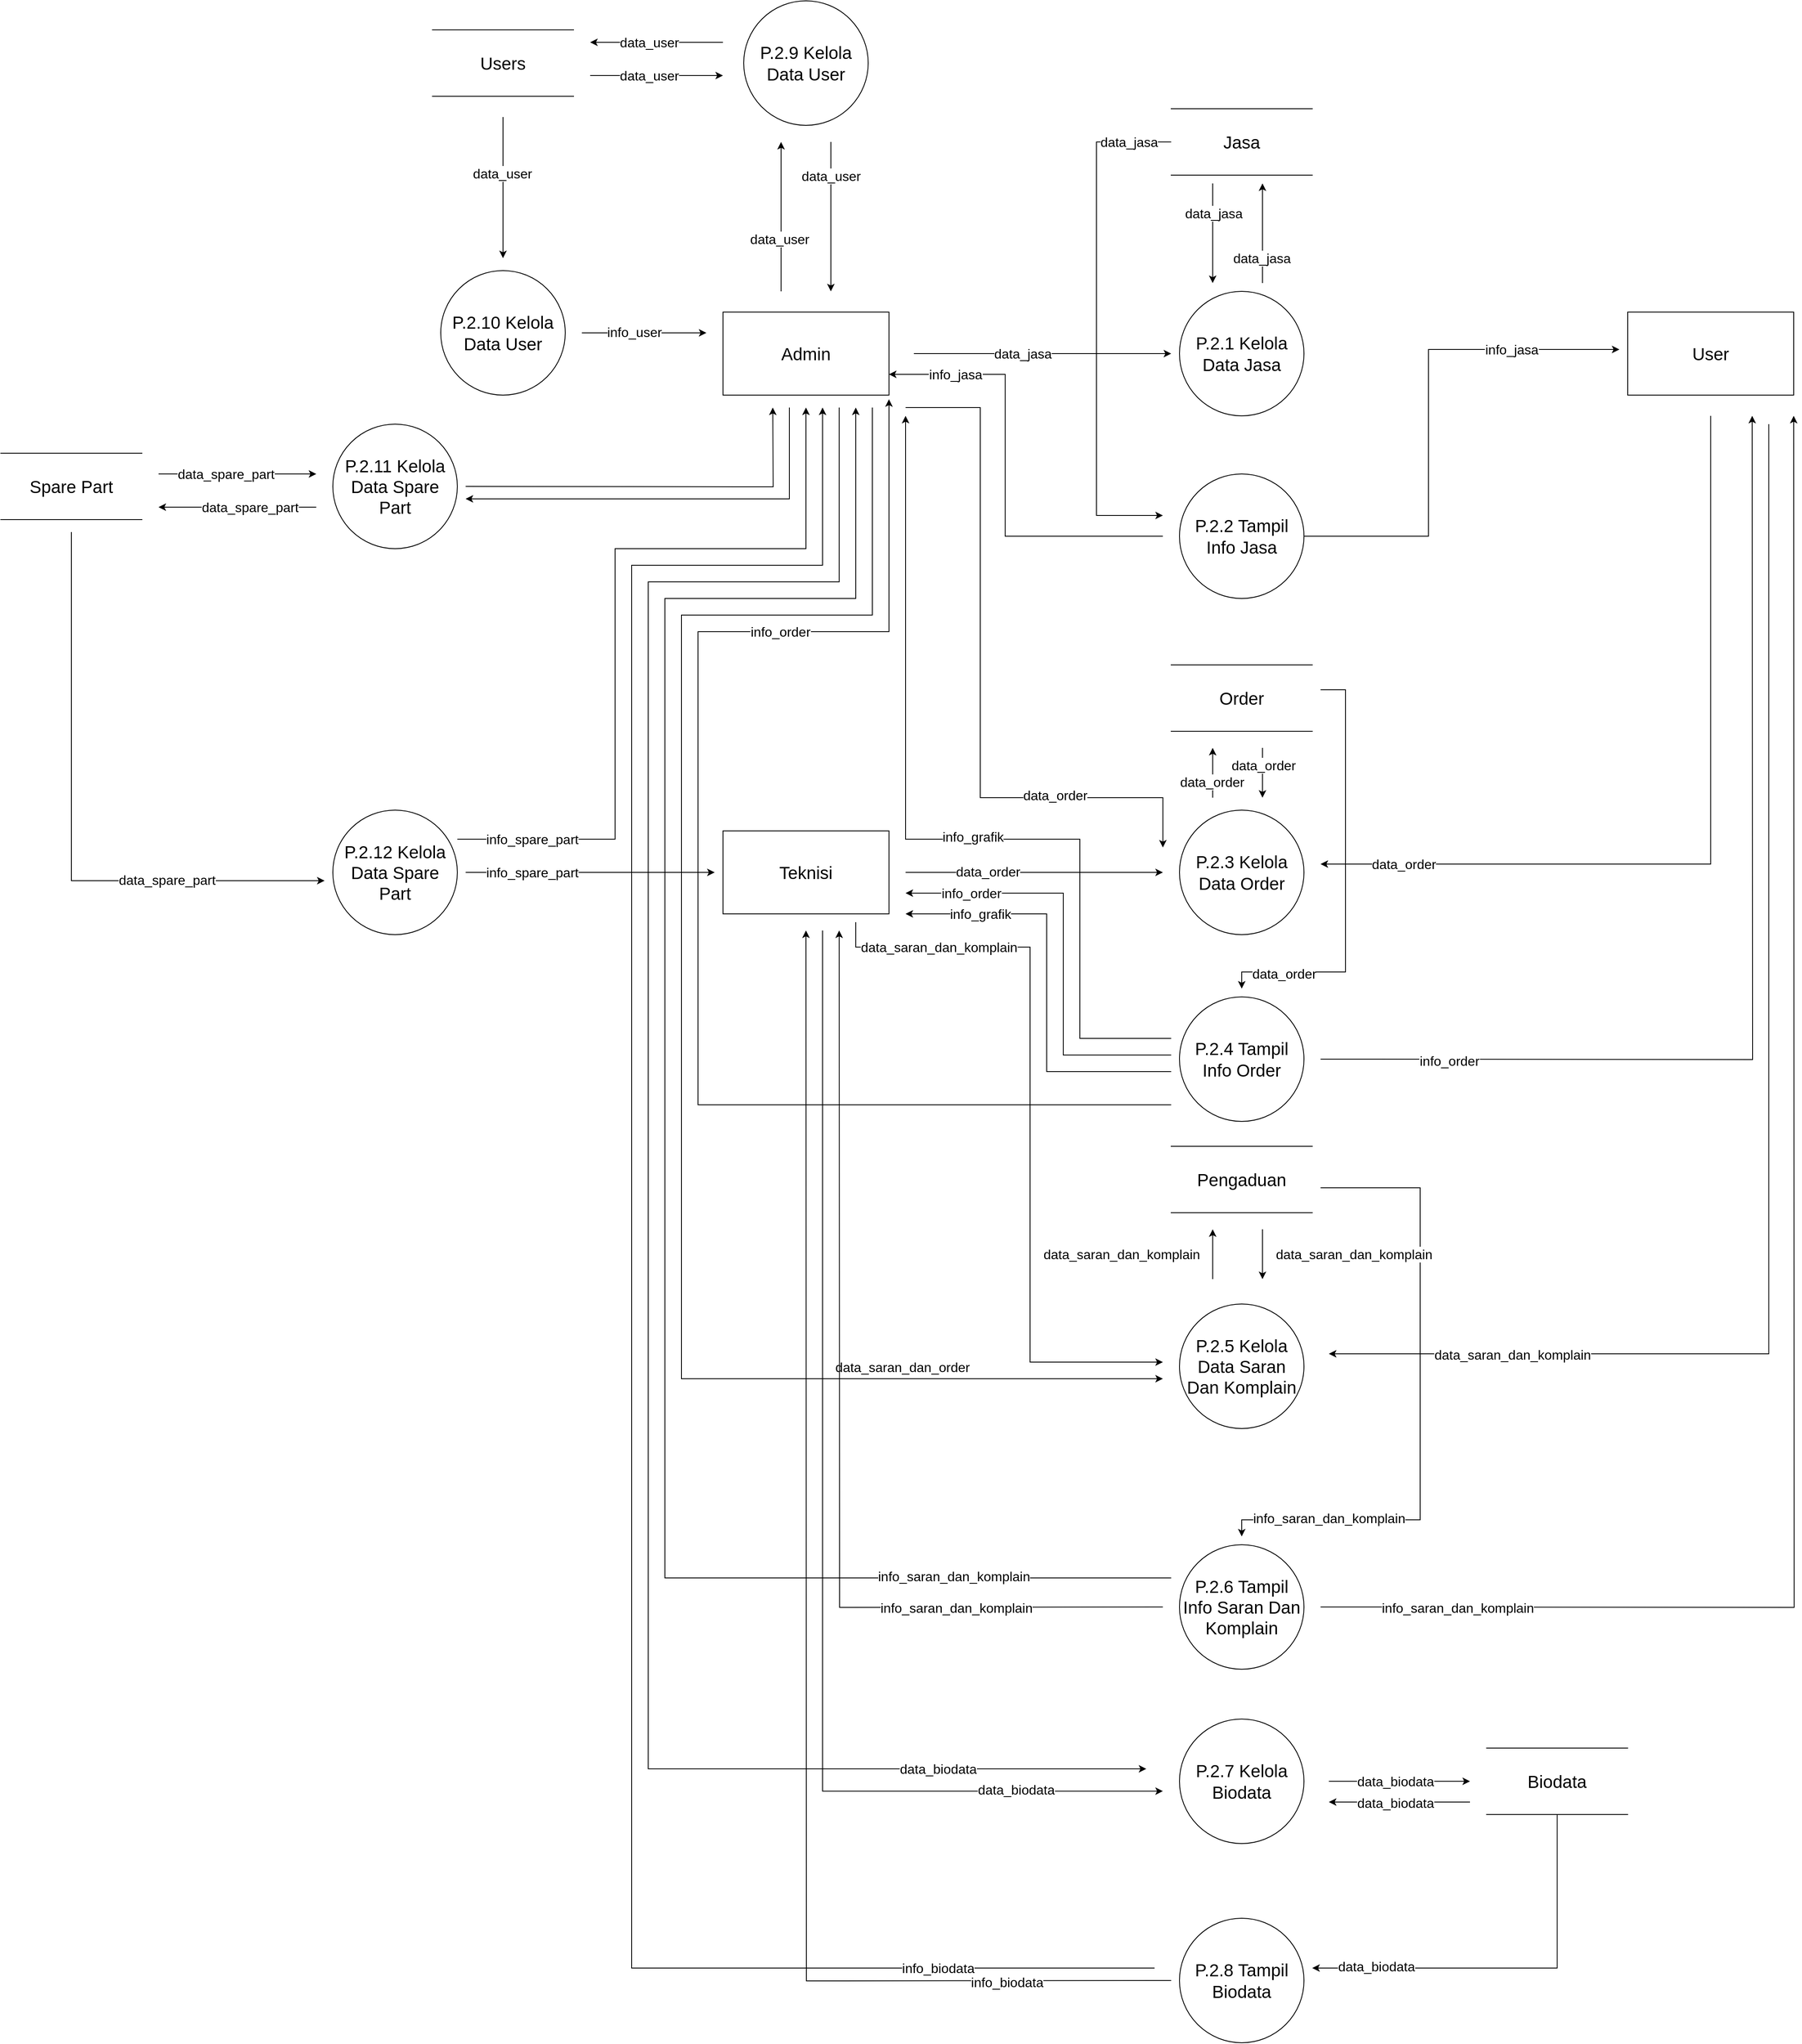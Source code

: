 <mxfile version="14.6.6" type="device"><diagram id="w1Unh3lNrorWxXxB8tH-" name="Page-1"><mxGraphModel dx="2076" dy="1160" grid="1" gridSize="10" guides="1" tooltips="1" connect="1" arrows="1" fold="1" page="1" pageScale="1" pageWidth="3300" pageHeight="4681" math="0" shadow="0"><root><mxCell id="0"/><mxCell id="1" parent="0"/><mxCell id="UuaKGJRlWuBOhAWA-Xh8-10" style="edgeStyle=orthogonalEdgeStyle;rounded=0;orthogonalLoop=1;jettySize=auto;html=1;fontSize=21;" parent="1" edge="1"><mxGeometry relative="1" as="geometry"><mxPoint x="1630" y="1115" as="targetPoint"/><mxPoint x="1320" y="1115" as="sourcePoint"/></mxGeometry></mxCell><mxCell id="UuaKGJRlWuBOhAWA-Xh8-11" value="data_jasa" style="edgeLabel;html=1;align=center;verticalAlign=middle;resizable=0;points=[];fontSize=16;" parent="UuaKGJRlWuBOhAWA-Xh8-10" vertex="1" connectable="0"><mxGeometry x="-0.294" y="-5" relative="1" as="geometry"><mxPoint x="21" y="-5" as="offset"/></mxGeometry></mxCell><mxCell id="jmtIPmlPyoYbg2oE39mg-22" style="edgeStyle=orthogonalEdgeStyle;rounded=0;orthogonalLoop=1;jettySize=auto;html=1;fontSize=16;" parent="1" edge="1"><mxGeometry relative="1" as="geometry"><mxPoint x="1620" y="1710" as="targetPoint"/><mxPoint x="1310" y="1180" as="sourcePoint"/><Array as="points"><mxPoint x="1400" y="1180"/><mxPoint x="1400" y="1650"/><mxPoint x="1620" y="1650"/></Array></mxGeometry></mxCell><mxCell id="jmtIPmlPyoYbg2oE39mg-23" value="data_order" style="edgeLabel;html=1;align=center;verticalAlign=middle;resizable=0;points=[];fontSize=16;" parent="jmtIPmlPyoYbg2oE39mg-22" vertex="1" connectable="0"><mxGeometry x="0.504" y="3" relative="1" as="geometry"><mxPoint x="18" as="offset"/></mxGeometry></mxCell><mxCell id="socjfnnnrOsSq2koSRuH-10" style="edgeStyle=orthogonalEdgeStyle;rounded=0;orthogonalLoop=1;jettySize=auto;html=1;fontSize=16;" parent="1" edge="1"><mxGeometry relative="1" as="geometry"><mxPoint x="1160" y="860" as="targetPoint"/><mxPoint x="1160" y="1040" as="sourcePoint"/></mxGeometry></mxCell><mxCell id="socjfnnnrOsSq2koSRuH-19" value="data_user" style="edgeLabel;html=1;align=center;verticalAlign=middle;resizable=0;points=[];fontSize=16;" parent="socjfnnnrOsSq2koSRuH-10" vertex="1" connectable="0"><mxGeometry x="-0.298" y="2" relative="1" as="geometry"><mxPoint as="offset"/></mxGeometry></mxCell><mxCell id="iPuf5PxbCSKWWS8DjYKo-8" style="edgeStyle=orthogonalEdgeStyle;rounded=0;orthogonalLoop=1;jettySize=auto;html=1;" edge="1" parent="1"><mxGeometry relative="1" as="geometry"><mxPoint x="780" y="1290" as="targetPoint"/><mxPoint x="1170" y="1180" as="sourcePoint"/><Array as="points"><mxPoint x="1170" y="1290"/></Array></mxGeometry></mxCell><mxCell id="UuaKGJRlWuBOhAWA-Xh8-1" value="Admin" style="rounded=0;whiteSpace=wrap;html=1;fontSize=21;" parent="1" vertex="1"><mxGeometry x="1090" y="1065" width="200" height="100" as="geometry"/></mxCell><mxCell id="jmtIPmlPyoYbg2oE39mg-12" style="edgeStyle=orthogonalEdgeStyle;rounded=0;orthogonalLoop=1;jettySize=auto;html=1;fontSize=16;" parent="1" edge="1"><mxGeometry relative="1" as="geometry"><mxPoint x="1620" y="1740" as="targetPoint"/><mxPoint x="1310" y="1740" as="sourcePoint"/></mxGeometry></mxCell><mxCell id="jmtIPmlPyoYbg2oE39mg-13" value="data_order" style="edgeLabel;html=1;align=center;verticalAlign=middle;resizable=0;points=[];fontSize=16;" parent="jmtIPmlPyoYbg2oE39mg-12" vertex="1" connectable="0"><mxGeometry x="-0.366" y="1" relative="1" as="geometry"><mxPoint as="offset"/></mxGeometry></mxCell><mxCell id="jmtIPmlPyoYbg2oE39mg-34" style="edgeStyle=orthogonalEdgeStyle;rounded=0;orthogonalLoop=1;jettySize=auto;html=1;fontSize=16;" parent="1" edge="1"><mxGeometry relative="1" as="geometry"><mxPoint x="1620" y="2330" as="targetPoint"/><mxPoint x="1250" y="1800" as="sourcePoint"/><Array as="points"><mxPoint x="1250" y="1800"/><mxPoint x="1250" y="1830"/><mxPoint x="1460" y="1830"/><mxPoint x="1460" y="2330"/></Array></mxGeometry></mxCell><mxCell id="jmtIPmlPyoYbg2oE39mg-35" value="data_saran_dan_komplain" style="edgeLabel;html=1;align=center;verticalAlign=middle;resizable=0;points=[];fontSize=16;" parent="jmtIPmlPyoYbg2oE39mg-34" vertex="1" connectable="0"><mxGeometry x="0.776" y="3" relative="1" as="geometry"><mxPoint x="-169" y="-497" as="offset"/></mxGeometry></mxCell><mxCell id="jmtIPmlPyoYbg2oE39mg-59" style="edgeStyle=orthogonalEdgeStyle;rounded=0;orthogonalLoop=1;jettySize=auto;html=1;fontSize=15;" parent="1" edge="1"><mxGeometry relative="1" as="geometry"><mxPoint x="1620" y="2846.857" as="targetPoint"/><mxPoint x="1210" y="1810" as="sourcePoint"/><Array as="points"><mxPoint x="1210" y="2847"/></Array></mxGeometry></mxCell><mxCell id="jmtIPmlPyoYbg2oE39mg-60" value="data_biodata" style="edgeLabel;html=1;align=center;verticalAlign=middle;resizable=0;points=[];fontSize=16;" parent="jmtIPmlPyoYbg2oE39mg-59" vertex="1" connectable="0"><mxGeometry x="0.755" y="2" relative="1" as="geometry"><mxPoint as="offset"/></mxGeometry></mxCell><mxCell id="UuaKGJRlWuBOhAWA-Xh8-2" value="Teknisi" style="rounded=0;whiteSpace=wrap;html=1;fontSize=21;" parent="1" vertex="1"><mxGeometry x="1090" y="1690" width="200" height="100" as="geometry"/></mxCell><mxCell id="jmtIPmlPyoYbg2oE39mg-16" style="edgeStyle=orthogonalEdgeStyle;rounded=0;orthogonalLoop=1;jettySize=auto;html=1;fontSize=16;" parent="1" edge="1"><mxGeometry relative="1" as="geometry"><mxPoint x="1810" y="1730" as="targetPoint"/><mxPoint x="2280" y="1190" as="sourcePoint"/><Array as="points"><mxPoint x="2280" y="1730"/><mxPoint x="1820" y="1730"/></Array></mxGeometry></mxCell><mxCell id="jmtIPmlPyoYbg2oE39mg-17" value="data_order" style="edgeLabel;html=1;align=center;verticalAlign=middle;resizable=0;points=[];fontSize=16;" parent="jmtIPmlPyoYbg2oE39mg-16" vertex="1" connectable="0"><mxGeometry x="0.826" y="3" relative="1" as="geometry"><mxPoint x="12" y="-3" as="offset"/></mxGeometry></mxCell><mxCell id="jmtIPmlPyoYbg2oE39mg-32" style="edgeStyle=orthogonalEdgeStyle;rounded=0;orthogonalLoop=1;jettySize=auto;html=1;fontSize=16;" parent="1" edge="1"><mxGeometry relative="1" as="geometry"><mxPoint x="1820" y="2320" as="targetPoint"/><mxPoint x="2350" y="1200" as="sourcePoint"/><Array as="points"><mxPoint x="2350" y="2320"/></Array></mxGeometry></mxCell><mxCell id="jmtIPmlPyoYbg2oE39mg-33" value="data_saran_dan_komplain" style="edgeLabel;html=1;align=center;verticalAlign=middle;resizable=0;points=[];fontSize=16;" parent="jmtIPmlPyoYbg2oE39mg-32" vertex="1" connectable="0"><mxGeometry x="0.732" y="1" relative="1" as="geometry"><mxPoint as="offset"/></mxGeometry></mxCell><mxCell id="UuaKGJRlWuBOhAWA-Xh8-3" value="User" style="rounded=0;whiteSpace=wrap;html=1;fontSize=21;" parent="1" vertex="1"><mxGeometry x="2180" y="1065" width="200" height="100" as="geometry"/></mxCell><mxCell id="UuaKGJRlWuBOhAWA-Xh8-4" value="P.2.1 Kelola Data Jasa" style="ellipse;whiteSpace=wrap;html=1;aspect=fixed;fontSize=21;" parent="1" vertex="1"><mxGeometry x="1640" y="1040" width="150" height="150" as="geometry"/></mxCell><mxCell id="UuaKGJRlWuBOhAWA-Xh8-6" style="edgeStyle=orthogonalEdgeStyle;rounded=0;orthogonalLoop=1;jettySize=auto;html=1;fontSize=21;" parent="1" edge="1"><mxGeometry relative="1" as="geometry"><mxPoint x="1680" y="1030" as="targetPoint"/><mxPoint x="1680" y="910" as="sourcePoint"/></mxGeometry></mxCell><mxCell id="UuaKGJRlWuBOhAWA-Xh8-7" value="&lt;font style=&quot;font-size: 16px;&quot;&gt;data_jasa&lt;/font&gt;" style="edgeLabel;html=1;align=center;verticalAlign=middle;resizable=0;points=[];fontSize=16;" parent="UuaKGJRlWuBOhAWA-Xh8-6" vertex="1" connectable="0"><mxGeometry x="-0.401" y="1" relative="1" as="geometry"><mxPoint as="offset"/></mxGeometry></mxCell><mxCell id="UuaKGJRlWuBOhAWA-Xh8-16" style="edgeStyle=orthogonalEdgeStyle;rounded=0;orthogonalLoop=1;jettySize=auto;html=1;fontSize=21;" parent="1" source="UuaKGJRlWuBOhAWA-Xh8-5" edge="1"><mxGeometry relative="1" as="geometry"><mxPoint x="1620" y="1310" as="targetPoint"/><Array as="points"><mxPoint x="1540" y="860"/><mxPoint x="1540" y="1310"/></Array></mxGeometry></mxCell><mxCell id="UuaKGJRlWuBOhAWA-Xh8-17" value="data_jasa" style="edgeLabel;html=1;align=center;verticalAlign=middle;resizable=0;points=[];fontSize=16;" parent="UuaKGJRlWuBOhAWA-Xh8-16" vertex="1" connectable="0"><mxGeometry x="-0.774" y="1" relative="1" as="geometry"><mxPoint x="19" y="-1" as="offset"/></mxGeometry></mxCell><mxCell id="UuaKGJRlWuBOhAWA-Xh8-5" value="Jasa" style="shape=partialRectangle;whiteSpace=wrap;html=1;left=0;right=0;fillColor=none;fontSize=21;" parent="1" vertex="1"><mxGeometry x="1630" y="820" width="170" height="80" as="geometry"/></mxCell><mxCell id="UuaKGJRlWuBOhAWA-Xh8-8" style="edgeStyle=orthogonalEdgeStyle;rounded=0;orthogonalLoop=1;jettySize=auto;html=1;fontSize=21;" parent="1" edge="1"><mxGeometry relative="1" as="geometry"><mxPoint x="1740" y="910.0" as="targetPoint"/><mxPoint x="1740" y="1030" as="sourcePoint"/></mxGeometry></mxCell><mxCell id="UuaKGJRlWuBOhAWA-Xh8-9" value="&lt;font style=&quot;font-size: 16px;&quot;&gt;data_jasa&lt;/font&gt;" style="edgeLabel;html=1;align=center;verticalAlign=middle;resizable=0;points=[];fontSize=16;" parent="UuaKGJRlWuBOhAWA-Xh8-8" vertex="1" connectable="0"><mxGeometry x="-0.401" y="1" relative="1" as="geometry"><mxPoint y="6" as="offset"/></mxGeometry></mxCell><mxCell id="UuaKGJRlWuBOhAWA-Xh8-14" style="edgeStyle=orthogonalEdgeStyle;rounded=0;orthogonalLoop=1;jettySize=auto;html=1;fontSize=21;entryX=1;entryY=0.75;entryDx=0;entryDy=0;" parent="1" target="UuaKGJRlWuBOhAWA-Xh8-1" edge="1"><mxGeometry relative="1" as="geometry"><mxPoint x="1300" y="1140" as="targetPoint"/><mxPoint x="1620" y="1335" as="sourcePoint"/><Array as="points"><mxPoint x="1430" y="1335"/><mxPoint x="1430" y="1140"/></Array></mxGeometry></mxCell><mxCell id="UuaKGJRlWuBOhAWA-Xh8-15" value="info_jasa" style="edgeLabel;html=1;align=center;verticalAlign=middle;resizable=0;points=[];fontSize=16;" parent="UuaKGJRlWuBOhAWA-Xh8-14" vertex="1" connectable="0"><mxGeometry x="-0.64" y="-3" relative="1" as="geometry"><mxPoint x="-156" y="-192" as="offset"/></mxGeometry></mxCell><mxCell id="jmtIPmlPyoYbg2oE39mg-1" style="edgeStyle=orthogonalEdgeStyle;rounded=0;orthogonalLoop=1;jettySize=auto;html=1;" parent="1" source="UuaKGJRlWuBOhAWA-Xh8-13" edge="1"><mxGeometry relative="1" as="geometry"><mxPoint x="2170" y="1110" as="targetPoint"/><Array as="points"><mxPoint x="1940" y="1335"/><mxPoint x="1940" y="1110"/></Array></mxGeometry></mxCell><mxCell id="jmtIPmlPyoYbg2oE39mg-2" value="info_jasa" style="edgeLabel;html=1;align=center;verticalAlign=middle;resizable=0;points=[];fontSize=16;" parent="jmtIPmlPyoYbg2oE39mg-1" vertex="1" connectable="0"><mxGeometry x="0.526" relative="1" as="geometry"><mxPoint x="13" as="offset"/></mxGeometry></mxCell><mxCell id="UuaKGJRlWuBOhAWA-Xh8-13" value="P.2.2 Tampil Info Jasa" style="ellipse;whiteSpace=wrap;html=1;aspect=fixed;fontSize=21;" parent="1" vertex="1"><mxGeometry x="1640" y="1260" width="150" height="150" as="geometry"/></mxCell><mxCell id="jmtIPmlPyoYbg2oE39mg-7" style="edgeStyle=orthogonalEdgeStyle;rounded=0;orthogonalLoop=1;jettySize=auto;html=1;fontSize=16;" parent="1" edge="1"><mxGeometry relative="1" as="geometry"><mxPoint x="1680" y="1590" as="targetPoint"/><mxPoint x="1680" y="1650" as="sourcePoint"/></mxGeometry></mxCell><mxCell id="jmtIPmlPyoYbg2oE39mg-9" value="data_order" style="edgeLabel;html=1;align=center;verticalAlign=middle;resizable=0;points=[];fontSize=16;" parent="jmtIPmlPyoYbg2oE39mg-7" vertex="1" connectable="0"><mxGeometry x="0.181" y="1" relative="1" as="geometry"><mxPoint y="16" as="offset"/></mxGeometry></mxCell><mxCell id="jmtIPmlPyoYbg2oE39mg-4" value="P.2.3 Kelola Data Order" style="ellipse;whiteSpace=wrap;html=1;aspect=fixed;fontSize=21;" parent="1" vertex="1"><mxGeometry x="1640" y="1665" width="150" height="150" as="geometry"/></mxCell><mxCell id="jmtIPmlPyoYbg2oE39mg-30" style="edgeStyle=orthogonalEdgeStyle;rounded=0;orthogonalLoop=1;jettySize=auto;html=1;fontSize=16;" parent="1" edge="1"><mxGeometry relative="1" as="geometry"><mxPoint x="1715" y="1880" as="targetPoint"/><mxPoint x="1810" y="1520" as="sourcePoint"/><Array as="points"><mxPoint x="1840" y="1520"/><mxPoint x="1840" y="1860"/><mxPoint x="1715" y="1860"/></Array></mxGeometry></mxCell><mxCell id="jmtIPmlPyoYbg2oE39mg-31" value="data_order" style="edgeLabel;html=1;align=center;verticalAlign=middle;resizable=0;points=[];fontSize=16;" parent="jmtIPmlPyoYbg2oE39mg-30" vertex="1" connectable="0"><mxGeometry x="0.727" y="2" relative="1" as="geometry"><mxPoint as="offset"/></mxGeometry></mxCell><mxCell id="jmtIPmlPyoYbg2oE39mg-6" value="Order" style="shape=partialRectangle;whiteSpace=wrap;html=1;left=0;right=0;fillColor=none;fontSize=21;" parent="1" vertex="1"><mxGeometry x="1630" y="1490" width="170" height="80" as="geometry"/></mxCell><mxCell id="jmtIPmlPyoYbg2oE39mg-8" style="edgeStyle=orthogonalEdgeStyle;rounded=0;orthogonalLoop=1;jettySize=auto;html=1;fontSize=16;" parent="1" edge="1"><mxGeometry relative="1" as="geometry"><mxPoint x="1740" y="1650" as="targetPoint"/><mxPoint x="1740" y="1590" as="sourcePoint"/></mxGeometry></mxCell><mxCell id="jmtIPmlPyoYbg2oE39mg-10" value="data_order" style="edgeLabel;html=1;align=center;verticalAlign=middle;resizable=0;points=[];fontSize=16;" parent="jmtIPmlPyoYbg2oE39mg-8" vertex="1" connectable="0"><mxGeometry x="-0.715" y="1" relative="1" as="geometry"><mxPoint y="12" as="offset"/></mxGeometry></mxCell><mxCell id="jmtIPmlPyoYbg2oE39mg-14" style="edgeStyle=orthogonalEdgeStyle;rounded=0;orthogonalLoop=1;jettySize=auto;html=1;fontSize=16;" parent="1" edge="1"><mxGeometry relative="1" as="geometry"><mxPoint x="1630" y="1960" as="sourcePoint"/><mxPoint x="1310" y="1765" as="targetPoint"/><Array as="points"><mxPoint x="1630" y="1960"/><mxPoint x="1500" y="1960"/><mxPoint x="1500" y="1765"/></Array></mxGeometry></mxCell><mxCell id="jmtIPmlPyoYbg2oE39mg-15" value="info_order" style="edgeLabel;html=1;align=center;verticalAlign=middle;resizable=0;points=[];fontSize=16;" parent="jmtIPmlPyoYbg2oE39mg-14" vertex="1" connectable="0"><mxGeometry x="0.826" relative="1" as="geometry"><mxPoint x="34" as="offset"/></mxGeometry></mxCell><mxCell id="jmtIPmlPyoYbg2oE39mg-18" style="edgeStyle=orthogonalEdgeStyle;rounded=0;orthogonalLoop=1;jettySize=auto;html=1;fontSize=16;" parent="1" edge="1"><mxGeometry relative="1" as="geometry"><mxPoint x="2330" y="1190" as="targetPoint"/><mxPoint x="1810" y="1965" as="sourcePoint"/></mxGeometry></mxCell><mxCell id="jmtIPmlPyoYbg2oE39mg-19" value="info_order" style="edgeLabel;html=1;align=center;verticalAlign=middle;resizable=0;points=[];fontSize=16;" parent="jmtIPmlPyoYbg2oE39mg-18" vertex="1" connectable="0"><mxGeometry x="-0.761" y="-2" relative="1" as="geometry"><mxPoint as="offset"/></mxGeometry></mxCell><mxCell id="jmtIPmlPyoYbg2oE39mg-20" style="edgeStyle=orthogonalEdgeStyle;rounded=0;orthogonalLoop=1;jettySize=auto;html=1;fontSize=16;" parent="1" edge="1"><mxGeometry relative="1" as="geometry"><mxPoint x="1290" y="1170" as="targetPoint"/><mxPoint x="1630" y="2020" as="sourcePoint"/><Array as="points"><mxPoint x="1060" y="2020"/><mxPoint x="1060" y="1450"/><mxPoint x="1290" y="1450"/><mxPoint x="1290" y="1180"/></Array></mxGeometry></mxCell><mxCell id="jmtIPmlPyoYbg2oE39mg-21" value="info_order" style="edgeLabel;html=1;align=center;verticalAlign=middle;resizable=0;points=[];fontSize=16;" parent="jmtIPmlPyoYbg2oE39mg-20" vertex="1" connectable="0"><mxGeometry x="0.501" relative="1" as="geometry"><mxPoint as="offset"/></mxGeometry></mxCell><mxCell id="iPuf5PxbCSKWWS8DjYKo-21" style="edgeStyle=orthogonalEdgeStyle;rounded=0;orthogonalLoop=1;jettySize=auto;html=1;fontSize=16;" edge="1" parent="1"><mxGeometry relative="1" as="geometry"><mxPoint x="1310" y="1790" as="targetPoint"/><mxPoint x="1630" y="1980" as="sourcePoint"/><Array as="points"><mxPoint x="1480" y="1980"/><mxPoint x="1480" y="1790"/></Array></mxGeometry></mxCell><mxCell id="iPuf5PxbCSKWWS8DjYKo-22" value="info_grafik" style="edgeLabel;html=1;align=center;verticalAlign=middle;resizable=0;points=[];fontSize=16;" vertex="1" connectable="0" parent="iPuf5PxbCSKWWS8DjYKo-21"><mxGeometry x="0.559" relative="1" as="geometry"><mxPoint x="-23" as="offset"/></mxGeometry></mxCell><mxCell id="iPuf5PxbCSKWWS8DjYKo-23" style="edgeStyle=orthogonalEdgeStyle;rounded=0;orthogonalLoop=1;jettySize=auto;html=1;fontSize=16;" edge="1" parent="1"><mxGeometry relative="1" as="geometry"><mxPoint x="1310" y="1190" as="targetPoint"/><mxPoint x="1630" y="1940" as="sourcePoint"/><Array as="points"><mxPoint x="1520" y="1940"/><mxPoint x="1520" y="1700"/><mxPoint x="1310" y="1700"/></Array></mxGeometry></mxCell><mxCell id="iPuf5PxbCSKWWS8DjYKo-24" value="info_grafik" style="edgeLabel;html=1;align=center;verticalAlign=middle;resizable=0;points=[];fontSize=16;" vertex="1" connectable="0" parent="iPuf5PxbCSKWWS8DjYKo-23"><mxGeometry x="-0.051" y="-3" relative="1" as="geometry"><mxPoint x="28" as="offset"/></mxGeometry></mxCell><mxCell id="jmtIPmlPyoYbg2oE39mg-11" value="P.2.4 Tampil Info Order" style="ellipse;whiteSpace=wrap;html=1;aspect=fixed;fontSize=21;" parent="1" vertex="1"><mxGeometry x="1640" y="1890" width="150" height="150" as="geometry"/></mxCell><mxCell id="jmtIPmlPyoYbg2oE39mg-24" value="P.2.5 Kelola Data Saran Dan Komplain" style="ellipse;whiteSpace=wrap;html=1;aspect=fixed;fontSize=21;" parent="1" vertex="1"><mxGeometry x="1640" y="2260" width="150" height="150" as="geometry"/></mxCell><mxCell id="jmtIPmlPyoYbg2oE39mg-25" style="edgeStyle=orthogonalEdgeStyle;rounded=0;orthogonalLoop=1;jettySize=auto;html=1;fontSize=16;" parent="1" edge="1"><mxGeometry relative="1" as="geometry"><mxPoint x="1680" y="2170" as="targetPoint"/><mxPoint x="1680" y="2230" as="sourcePoint"/></mxGeometry></mxCell><mxCell id="jmtIPmlPyoYbg2oE39mg-26" value="data_saran_dan_komplain" style="edgeLabel;html=1;align=center;verticalAlign=middle;resizable=0;points=[];fontSize=16;" parent="jmtIPmlPyoYbg2oE39mg-25" vertex="1" connectable="0"><mxGeometry x="0.181" y="1" relative="1" as="geometry"><mxPoint x="-109" y="5" as="offset"/></mxGeometry></mxCell><mxCell id="jmtIPmlPyoYbg2oE39mg-40" style="edgeStyle=orthogonalEdgeStyle;rounded=0;orthogonalLoop=1;jettySize=auto;html=1;fontSize=16;" parent="1" edge="1"><mxGeometry relative="1" as="geometry"><mxPoint x="1715" y="2540" as="targetPoint"/><mxPoint x="1810" y="2120" as="sourcePoint"/><Array as="points"><mxPoint x="1930" y="2120"/><mxPoint x="1930" y="2520"/><mxPoint x="1715" y="2520"/></Array></mxGeometry></mxCell><mxCell id="jmtIPmlPyoYbg2oE39mg-41" value="info_saran_dan_komplain" style="edgeLabel;html=1;align=center;verticalAlign=middle;resizable=0;points=[];fontSize=16;" parent="jmtIPmlPyoYbg2oE39mg-40" vertex="1" connectable="0"><mxGeometry x="0.772" y="-2" relative="1" as="geometry"><mxPoint x="39" as="offset"/></mxGeometry></mxCell><mxCell id="jmtIPmlPyoYbg2oE39mg-27" value="Pengaduan" style="shape=partialRectangle;whiteSpace=wrap;html=1;left=0;right=0;fillColor=none;fontSize=21;" parent="1" vertex="1"><mxGeometry x="1630" y="2070" width="170" height="80" as="geometry"/></mxCell><mxCell id="jmtIPmlPyoYbg2oE39mg-28" style="edgeStyle=orthogonalEdgeStyle;rounded=0;orthogonalLoop=1;jettySize=auto;html=1;fontSize=16;" parent="1" edge="1"><mxGeometry relative="1" as="geometry"><mxPoint x="1740" y="2230" as="targetPoint"/><mxPoint x="1740" y="2170" as="sourcePoint"/></mxGeometry></mxCell><mxCell id="jmtIPmlPyoYbg2oE39mg-29" value="data_saran_dan_komplain" style="edgeLabel;html=1;align=center;verticalAlign=middle;resizable=0;points=[];fontSize=16;" parent="jmtIPmlPyoYbg2oE39mg-28" vertex="1" connectable="0"><mxGeometry x="-0.715" y="1" relative="1" as="geometry"><mxPoint x="109" y="21" as="offset"/></mxGeometry></mxCell><mxCell id="jmtIPmlPyoYbg2oE39mg-37" style="edgeStyle=orthogonalEdgeStyle;rounded=0;orthogonalLoop=1;jettySize=auto;html=1;fontSize=16;" parent="1" edge="1"><mxGeometry relative="1" as="geometry"><mxPoint x="1620" y="2350" as="targetPoint"/><mxPoint x="1270" y="1180" as="sourcePoint"/><Array as="points"><mxPoint x="1270" y="1430"/><mxPoint x="1040" y="1430"/><mxPoint x="1040" y="2350"/></Array></mxGeometry></mxCell><mxCell id="jmtIPmlPyoYbg2oE39mg-38" value="data_saran_dan_order" style="edgeLabel;html=1;align=center;verticalAlign=middle;resizable=0;points=[];fontSize=16;" parent="jmtIPmlPyoYbg2oE39mg-37" vertex="1" connectable="0"><mxGeometry x="0.501" relative="1" as="geometry"><mxPoint x="180" y="-14" as="offset"/></mxGeometry></mxCell><mxCell id="jmtIPmlPyoYbg2oE39mg-46" style="edgeStyle=orthogonalEdgeStyle;rounded=0;orthogonalLoop=1;jettySize=auto;html=1;fontSize=16;" parent="1" edge="1"><mxGeometry relative="1" as="geometry"><mxPoint x="1230" y="1810" as="targetPoint"/><mxPoint x="1620" y="2625" as="sourcePoint"/></mxGeometry></mxCell><mxCell id="jmtIPmlPyoYbg2oE39mg-47" value="info_saran_dan_komplain" style="edgeLabel;html=1;align=center;verticalAlign=middle;resizable=0;points=[];fontSize=16;" parent="jmtIPmlPyoYbg2oE39mg-46" vertex="1" connectable="0"><mxGeometry x="-0.505" y="3" relative="1" as="geometry"><mxPoint x="49" y="-3" as="offset"/></mxGeometry></mxCell><mxCell id="jmtIPmlPyoYbg2oE39mg-48" style="edgeStyle=orthogonalEdgeStyle;rounded=0;orthogonalLoop=1;jettySize=auto;html=1;fontSize=16;" parent="1" edge="1"><mxGeometry relative="1" as="geometry"><mxPoint x="2380" y="1190" as="targetPoint"/><mxPoint x="1810" y="2625" as="sourcePoint"/></mxGeometry></mxCell><mxCell id="jmtIPmlPyoYbg2oE39mg-49" value="info_saran_dan_komplain" style="edgeLabel;html=1;align=center;verticalAlign=middle;resizable=0;points=[];fontSize=16;" parent="jmtIPmlPyoYbg2oE39mg-48" vertex="1" connectable="0"><mxGeometry x="-0.836" y="-1" relative="1" as="geometry"><mxPoint as="offset"/></mxGeometry></mxCell><mxCell id="jmtIPmlPyoYbg2oE39mg-39" value="P.2.6 Tampil Info Saran Dan Komplain" style="ellipse;whiteSpace=wrap;html=1;aspect=fixed;fontSize=21;" parent="1" vertex="1"><mxGeometry x="1640" y="2550" width="150" height="150" as="geometry"/></mxCell><mxCell id="jmtIPmlPyoYbg2oE39mg-43" style="edgeStyle=orthogonalEdgeStyle;rounded=0;orthogonalLoop=1;jettySize=auto;html=1;fontSize=16;" parent="1" edge="1"><mxGeometry relative="1" as="geometry"><mxPoint x="1250" y="1180" as="targetPoint"/><mxPoint x="1630" y="2590" as="sourcePoint"/><Array as="points"><mxPoint x="1600" y="2590"/><mxPoint x="1020" y="2590"/><mxPoint x="1020" y="1410"/><mxPoint x="1250" y="1410"/></Array></mxGeometry></mxCell><mxCell id="jmtIPmlPyoYbg2oE39mg-45" value="info_saran_dan_komplain" style="edgeLabel;html=1;align=center;verticalAlign=middle;resizable=0;points=[];fontSize=16;" parent="jmtIPmlPyoYbg2oE39mg-43" vertex="1" connectable="0"><mxGeometry x="-0.767" y="-2" relative="1" as="geometry"><mxPoint as="offset"/></mxGeometry></mxCell><mxCell id="jmtIPmlPyoYbg2oE39mg-54" style="edgeStyle=orthogonalEdgeStyle;rounded=0;orthogonalLoop=1;jettySize=auto;html=1;" parent="1" edge="1"><mxGeometry relative="1" as="geometry"><mxPoint x="1990" y="2835" as="targetPoint"/><mxPoint x="1820" y="2835" as="sourcePoint"/></mxGeometry></mxCell><mxCell id="jmtIPmlPyoYbg2oE39mg-56" value="data_biodata" style="edgeLabel;html=1;align=center;verticalAlign=middle;resizable=0;points=[];fontSize=16;" parent="jmtIPmlPyoYbg2oE39mg-54" vertex="1" connectable="0"><mxGeometry x="-0.285" y="-1" relative="1" as="geometry"><mxPoint x="19" y="-1" as="offset"/></mxGeometry></mxCell><mxCell id="jmtIPmlPyoYbg2oE39mg-51" value="P.2.7 Kelola Biodata" style="ellipse;whiteSpace=wrap;html=1;aspect=fixed;fontSize=21;" parent="1" vertex="1"><mxGeometry x="1640" y="2760" width="150" height="150" as="geometry"/></mxCell><mxCell id="jmtIPmlPyoYbg2oE39mg-64" style="edgeStyle=orthogonalEdgeStyle;rounded=0;orthogonalLoop=1;jettySize=auto;html=1;fontSize=15;" parent="1" source="jmtIPmlPyoYbg2oE39mg-53" edge="1"><mxGeometry relative="1" as="geometry"><mxPoint x="1800" y="3060" as="targetPoint"/><Array as="points"><mxPoint x="2095" y="3060"/></Array></mxGeometry></mxCell><mxCell id="jmtIPmlPyoYbg2oE39mg-65" value="data_biodata" style="edgeLabel;html=1;align=center;verticalAlign=middle;resizable=0;points=[];fontSize=16;" parent="jmtIPmlPyoYbg2oE39mg-64" vertex="1" connectable="0"><mxGeometry x="0.682" y="-2" relative="1" as="geometry"><mxPoint as="offset"/></mxGeometry></mxCell><mxCell id="jmtIPmlPyoYbg2oE39mg-53" value="Biodata" style="shape=partialRectangle;whiteSpace=wrap;html=1;left=0;right=0;fillColor=none;fontSize=21;" parent="1" vertex="1"><mxGeometry x="2010" y="2795" width="170" height="80" as="geometry"/></mxCell><mxCell id="jmtIPmlPyoYbg2oE39mg-55" style="edgeStyle=orthogonalEdgeStyle;rounded=0;orthogonalLoop=1;jettySize=auto;html=1;" parent="1" edge="1"><mxGeometry relative="1" as="geometry"><mxPoint x="1820" y="2860" as="targetPoint"/><mxPoint x="1990" y="2860" as="sourcePoint"/></mxGeometry></mxCell><mxCell id="jmtIPmlPyoYbg2oE39mg-57" value="data_biodata" style="edgeLabel;html=1;align=center;verticalAlign=middle;resizable=0;points=[];fontSize=16;" parent="jmtIPmlPyoYbg2oE39mg-55" vertex="1" connectable="0"><mxGeometry x="0.32" y="1" relative="1" as="geometry"><mxPoint x="22" as="offset"/></mxGeometry></mxCell><mxCell id="jmtIPmlPyoYbg2oE39mg-61" style="edgeStyle=orthogonalEdgeStyle;rounded=0;orthogonalLoop=1;jettySize=auto;html=1;fontSize=16;" parent="1" edge="1"><mxGeometry relative="1" as="geometry"><mxPoint x="1600" y="2820" as="targetPoint"/><mxPoint x="1230" y="1180" as="sourcePoint"/><Array as="points"><mxPoint x="1230" y="1390"/><mxPoint x="1000" y="1390"/><mxPoint x="1000" y="2820"/></Array></mxGeometry></mxCell><mxCell id="jmtIPmlPyoYbg2oE39mg-62" value="data_biodata" style="edgeLabel;html=1;align=center;verticalAlign=middle;resizable=0;points=[];fontSize=16;" parent="jmtIPmlPyoYbg2oE39mg-61" vertex="1" connectable="0"><mxGeometry x="-0.767" y="-2" relative="1" as="geometry"><mxPoint x="197" y="1432" as="offset"/></mxGeometry></mxCell><mxCell id="socjfnnnrOsSq2koSRuH-1" style="edgeStyle=orthogonalEdgeStyle;rounded=0;orthogonalLoop=1;jettySize=auto;html=1;" parent="1" edge="1"><mxGeometry relative="1" as="geometry"><mxPoint x="1190" y="1810" as="targetPoint"/><mxPoint x="1630" y="3075" as="sourcePoint"/></mxGeometry></mxCell><mxCell id="socjfnnnrOsSq2koSRuH-2" value="info_biodata" style="edgeLabel;html=1;align=center;verticalAlign=middle;resizable=0;points=[];fontSize=16;" parent="socjfnnnrOsSq2koSRuH-1" vertex="1" connectable="0"><mxGeometry x="-0.767" y="2" relative="1" as="geometry"><mxPoint as="offset"/></mxGeometry></mxCell><mxCell id="jmtIPmlPyoYbg2oE39mg-63" value="P.2.8 Tampil Biodata" style="ellipse;whiteSpace=wrap;html=1;aspect=fixed;fontSize=21;" parent="1" vertex="1"><mxGeometry x="1640" y="3000" width="150" height="150" as="geometry"/></mxCell><mxCell id="socjfnnnrOsSq2koSRuH-4" style="edgeStyle=orthogonalEdgeStyle;rounded=0;orthogonalLoop=1;jettySize=auto;html=1;fontSize=16;" parent="1" edge="1"><mxGeometry relative="1" as="geometry"><mxPoint x="1210" y="1180" as="targetPoint"/><mxPoint x="1610" y="3060" as="sourcePoint"/><Array as="points"><mxPoint x="980" y="3060"/><mxPoint x="980" y="1370"/><mxPoint x="1210" y="1370"/><mxPoint x="1210" y="1190"/></Array></mxGeometry></mxCell><mxCell id="socjfnnnrOsSq2koSRuH-6" value="info_biodata" style="edgeLabel;html=1;align=center;verticalAlign=middle;resizable=0;points=[];fontSize=16;" parent="socjfnnnrOsSq2koSRuH-4" vertex="1" connectable="0"><mxGeometry x="-0.809" relative="1" as="geometry"><mxPoint as="offset"/></mxGeometry></mxCell><mxCell id="socjfnnnrOsSq2koSRuH-13" style="edgeStyle=orthogonalEdgeStyle;rounded=0;orthogonalLoop=1;jettySize=auto;html=1;fontSize=16;" parent="1" edge="1"><mxGeometry relative="1" as="geometry"><mxPoint x="1090" y="780" as="targetPoint"/><mxPoint x="930" y="780" as="sourcePoint"/></mxGeometry></mxCell><mxCell id="socjfnnnrOsSq2koSRuH-14" value="data_user" style="edgeLabel;html=1;align=center;verticalAlign=middle;resizable=0;points=[];fontSize=16;" parent="socjfnnnrOsSq2koSRuH-13" vertex="1" connectable="0"><mxGeometry x="0.243" y="5" relative="1" as="geometry"><mxPoint x="-29" y="5" as="offset"/></mxGeometry></mxCell><mxCell id="socjfnnnrOsSq2koSRuH-8" value="P.2.9 Kelola Data User" style="ellipse;whiteSpace=wrap;html=1;aspect=fixed;fontSize=21;" parent="1" vertex="1"><mxGeometry x="1115" y="690" width="150" height="150" as="geometry"/></mxCell><mxCell id="socjfnnnrOsSq2koSRuH-21" style="edgeStyle=orthogonalEdgeStyle;rounded=0;orthogonalLoop=1;jettySize=auto;html=1;fontSize=16;" parent="1" edge="1"><mxGeometry relative="1" as="geometry"><mxPoint x="825" y="1000" as="targetPoint"/><mxPoint x="825" y="830" as="sourcePoint"/></mxGeometry></mxCell><mxCell id="socjfnnnrOsSq2koSRuH-23" value="data_user" style="edgeLabel;html=1;align=center;verticalAlign=middle;resizable=0;points=[];fontSize=16;" parent="socjfnnnrOsSq2koSRuH-21" vertex="1" connectable="0"><mxGeometry x="-0.205" y="-1" relative="1" as="geometry"><mxPoint as="offset"/></mxGeometry></mxCell><mxCell id="socjfnnnrOsSq2koSRuH-12" value="Users" style="shape=partialRectangle;whiteSpace=wrap;html=1;left=0;right=0;fillColor=none;fontSize=21;" parent="1" vertex="1"><mxGeometry x="740" y="725" width="170" height="80" as="geometry"/></mxCell><mxCell id="socjfnnnrOsSq2koSRuH-15" style="edgeStyle=orthogonalEdgeStyle;rounded=0;orthogonalLoop=1;jettySize=auto;html=1;fontSize=16;" parent="1" edge="1"><mxGeometry relative="1" as="geometry"><mxPoint x="930" y="740" as="targetPoint"/><mxPoint x="1090" y="740" as="sourcePoint"/></mxGeometry></mxCell><mxCell id="socjfnnnrOsSq2koSRuH-16" value="data_user" style="edgeLabel;html=1;align=center;verticalAlign=middle;resizable=0;points=[];fontSize=16;" parent="socjfnnnrOsSq2koSRuH-15" vertex="1" connectable="0"><mxGeometry x="0.243" y="5" relative="1" as="geometry"><mxPoint x="10" y="-5" as="offset"/></mxGeometry></mxCell><mxCell id="socjfnnnrOsSq2koSRuH-17" style="edgeStyle=orthogonalEdgeStyle;rounded=0;orthogonalLoop=1;jettySize=auto;html=1;fontSize=16;" parent="1" edge="1"><mxGeometry relative="1" as="geometry"><mxPoint x="1220" y="1040" as="targetPoint"/><mxPoint x="1220" y="860" as="sourcePoint"/></mxGeometry></mxCell><mxCell id="socjfnnnrOsSq2koSRuH-18" value="data_user" style="edgeLabel;html=1;align=center;verticalAlign=middle;resizable=0;points=[];fontSize=16;" parent="socjfnnnrOsSq2koSRuH-17" vertex="1" connectable="0"><mxGeometry x="-0.139" y="-2" relative="1" as="geometry"><mxPoint x="2" y="-37" as="offset"/></mxGeometry></mxCell><mxCell id="socjfnnnrOsSq2koSRuH-22" style="edgeStyle=orthogonalEdgeStyle;rounded=0;orthogonalLoop=1;jettySize=auto;html=1;fontSize=16;" parent="1" edge="1"><mxGeometry relative="1" as="geometry"><mxPoint x="1070" y="1090" as="targetPoint"/><mxPoint x="920" y="1090" as="sourcePoint"/></mxGeometry></mxCell><mxCell id="socjfnnnrOsSq2koSRuH-24" value="info_user" style="edgeLabel;html=1;align=center;verticalAlign=middle;resizable=0;points=[];fontSize=16;" parent="socjfnnnrOsSq2koSRuH-22" vertex="1" connectable="0"><mxGeometry x="-0.168" y="1" relative="1" as="geometry"><mxPoint as="offset"/></mxGeometry></mxCell><mxCell id="socjfnnnrOsSq2koSRuH-20" value="P.2.10 Kelola Data User" style="ellipse;whiteSpace=wrap;html=1;aspect=fixed;fontSize=21;" parent="1" vertex="1"><mxGeometry x="750" y="1015" width="150" height="150" as="geometry"/></mxCell><mxCell id="iPuf5PxbCSKWWS8DjYKo-9" style="edgeStyle=orthogonalEdgeStyle;rounded=0;orthogonalLoop=1;jettySize=auto;html=1;" edge="1" parent="1"><mxGeometry relative="1" as="geometry"><mxPoint x="1150" y="1180" as="targetPoint"/><mxPoint x="780" y="1275" as="sourcePoint"/></mxGeometry></mxCell><mxCell id="iPuf5PxbCSKWWS8DjYKo-10" style="edgeStyle=orthogonalEdgeStyle;rounded=0;orthogonalLoop=1;jettySize=auto;html=1;" edge="1" parent="1"><mxGeometry relative="1" as="geometry"><mxPoint x="600" y="1260" as="targetPoint"/><mxPoint x="410" y="1260" as="sourcePoint"/></mxGeometry></mxCell><mxCell id="iPuf5PxbCSKWWS8DjYKo-13" value="data_spare_part" style="edgeLabel;html=1;align=center;verticalAlign=middle;resizable=0;points=[];fontSize=16;" vertex="1" connectable="0" parent="iPuf5PxbCSKWWS8DjYKo-10"><mxGeometry x="-0.639" y="1" relative="1" as="geometry"><mxPoint x="46" y="1" as="offset"/></mxGeometry></mxCell><mxCell id="iPuf5PxbCSKWWS8DjYKo-5" value="P.2.11 Kelola Data Spare Part" style="ellipse;whiteSpace=wrap;html=1;aspect=fixed;fontSize=21;" vertex="1" parent="1"><mxGeometry x="620" y="1200" width="150" height="150" as="geometry"/></mxCell><mxCell id="iPuf5PxbCSKWWS8DjYKo-19" style="edgeStyle=orthogonalEdgeStyle;rounded=0;orthogonalLoop=1;jettySize=auto;html=1;fontSize=16;" edge="1" parent="1"><mxGeometry relative="1" as="geometry"><mxPoint x="610" y="1750" as="targetPoint"/><mxPoint x="305" y="1330" as="sourcePoint"/><Array as="points"><mxPoint x="305" y="1750"/></Array></mxGeometry></mxCell><mxCell id="iPuf5PxbCSKWWS8DjYKo-20" value="data_spare_part" style="edgeLabel;html=1;align=center;verticalAlign=middle;resizable=0;points=[];fontSize=16;" vertex="1" connectable="0" parent="iPuf5PxbCSKWWS8DjYKo-19"><mxGeometry x="0.475" y="1" relative="1" as="geometry"><mxPoint as="offset"/></mxGeometry></mxCell><mxCell id="iPuf5PxbCSKWWS8DjYKo-7" value="Spare Part" style="shape=partialRectangle;whiteSpace=wrap;html=1;left=0;right=0;fillColor=none;fontSize=21;" vertex="1" parent="1"><mxGeometry x="220" y="1235" width="170" height="80" as="geometry"/></mxCell><mxCell id="iPuf5PxbCSKWWS8DjYKo-11" style="edgeStyle=orthogonalEdgeStyle;rounded=0;orthogonalLoop=1;jettySize=auto;html=1;" edge="1" parent="1"><mxGeometry relative="1" as="geometry"><mxPoint x="410" y="1300" as="targetPoint"/><mxPoint x="600" y="1300" as="sourcePoint"/></mxGeometry></mxCell><mxCell id="iPuf5PxbCSKWWS8DjYKo-12" value="data_spare_part" style="edgeLabel;html=1;align=center;verticalAlign=middle;resizable=0;points=[];fontSize=16;" vertex="1" connectable="0" parent="iPuf5PxbCSKWWS8DjYKo-11"><mxGeometry x="-0.072" y="1" relative="1" as="geometry"><mxPoint x="8" y="-1" as="offset"/></mxGeometry></mxCell><mxCell id="iPuf5PxbCSKWWS8DjYKo-15" style="edgeStyle=orthogonalEdgeStyle;rounded=0;orthogonalLoop=1;jettySize=auto;html=1;" edge="1" parent="1"><mxGeometry relative="1" as="geometry"><mxPoint x="1190" y="1180" as="targetPoint"/><mxPoint x="770" y="1700" as="sourcePoint"/><Array as="points"><mxPoint x="960" y="1700"/><mxPoint x="960" y="1350"/><mxPoint x="1190" y="1350"/></Array></mxGeometry></mxCell><mxCell id="iPuf5PxbCSKWWS8DjYKo-16" value="info_spare_part" style="edgeLabel;html=1;align=center;verticalAlign=middle;resizable=0;points=[];fontSize=16;" vertex="1" connectable="0" parent="iPuf5PxbCSKWWS8DjYKo-15"><mxGeometry x="-0.872" relative="1" as="geometry"><mxPoint x="30" as="offset"/></mxGeometry></mxCell><mxCell id="iPuf5PxbCSKWWS8DjYKo-17" style="edgeStyle=orthogonalEdgeStyle;rounded=0;orthogonalLoop=1;jettySize=auto;html=1;fontSize=16;" edge="1" parent="1"><mxGeometry relative="1" as="geometry"><mxPoint x="1080" y="1740" as="targetPoint"/><mxPoint x="780" y="1740" as="sourcePoint"/></mxGeometry></mxCell><mxCell id="iPuf5PxbCSKWWS8DjYKo-18" value="info_spare_part" style="edgeLabel;html=1;align=center;verticalAlign=middle;resizable=0;points=[];fontSize=16;" vertex="1" connectable="0" parent="iPuf5PxbCSKWWS8DjYKo-17"><mxGeometry x="-0.64" y="-2" relative="1" as="geometry"><mxPoint x="26" y="-2" as="offset"/></mxGeometry></mxCell><mxCell id="iPuf5PxbCSKWWS8DjYKo-14" value="P.2.12 Kelola Data Spare Part" style="ellipse;whiteSpace=wrap;html=1;aspect=fixed;fontSize=21;" vertex="1" parent="1"><mxGeometry x="620" y="1665" width="150" height="150" as="geometry"/></mxCell></root></mxGraphModel></diagram></mxfile>